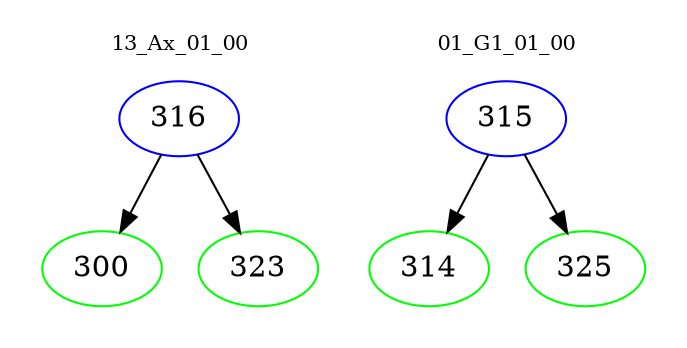 digraph{
subgraph cluster_0 {
color = white
label = "13_Ax_01_00";
fontsize=10;
T0_316 [label="316", color="blue"]
T0_316 -> T0_300 [color="black"]
T0_300 [label="300", color="green"]
T0_316 -> T0_323 [color="black"]
T0_323 [label="323", color="green"]
}
subgraph cluster_1 {
color = white
label = "01_G1_01_00";
fontsize=10;
T1_315 [label="315", color="blue"]
T1_315 -> T1_314 [color="black"]
T1_314 [label="314", color="green"]
T1_315 -> T1_325 [color="black"]
T1_325 [label="325", color="green"]
}
}
